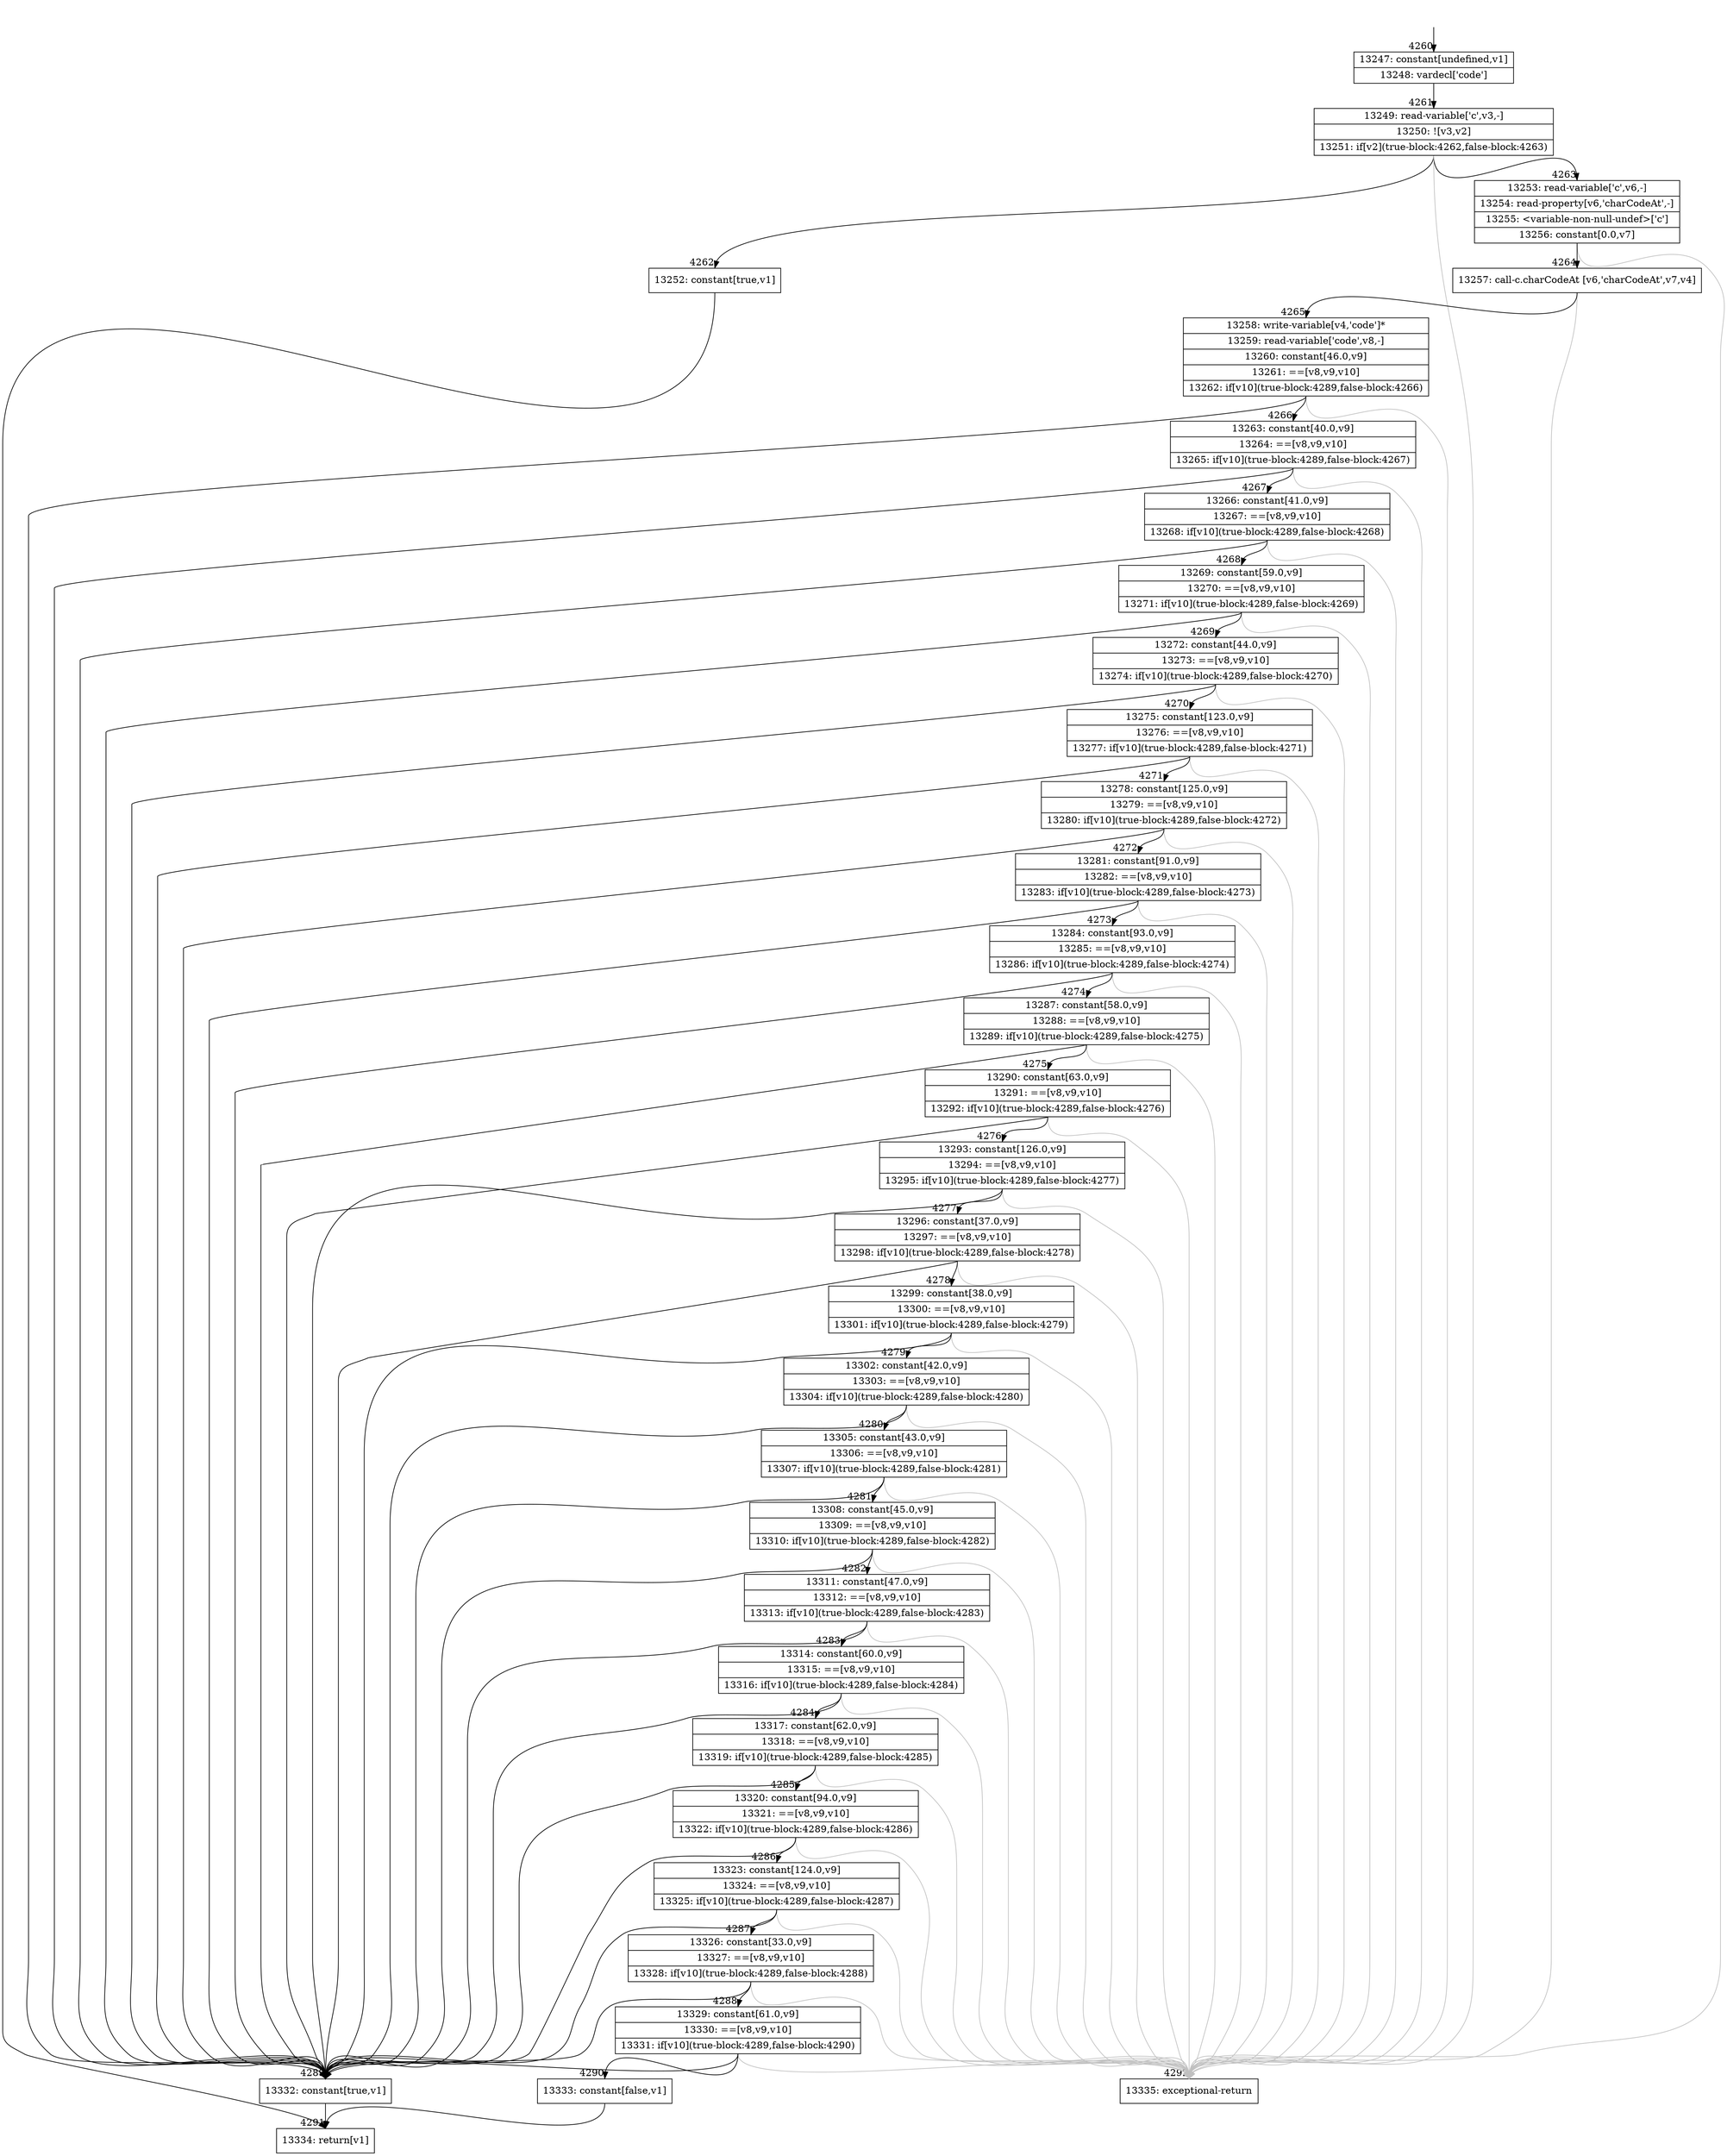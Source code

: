 digraph {
rankdir="TD"
BB_entry255[shape=none,label=""];
BB_entry255 -> BB4260 [tailport=s, headport=n, headlabel="    4260"]
BB4260 [shape=record label="{13247: constant[undefined,v1]|13248: vardecl['code']}" ] 
BB4260 -> BB4261 [tailport=s, headport=n, headlabel="      4261"]
BB4261 [shape=record label="{13249: read-variable['c',v3,-]|13250: ![v3,v2]|13251: if[v2](true-block:4262,false-block:4263)}" ] 
BB4261 -> BB4262 [tailport=s, headport=n, headlabel="      4262"]
BB4261 -> BB4263 [tailport=s, headport=n, headlabel="      4263"]
BB4261 -> BB4292 [tailport=s, headport=n, color=gray, headlabel="      4292"]
BB4262 [shape=record label="{13252: constant[true,v1]}" ] 
BB4262 -> BB4291 [tailport=s, headport=n, headlabel="      4291"]
BB4263 [shape=record label="{13253: read-variable['c',v6,-]|13254: read-property[v6,'charCodeAt',-]|13255: \<variable-non-null-undef\>['c']|13256: constant[0.0,v7]}" ] 
BB4263 -> BB4264 [tailport=s, headport=n, headlabel="      4264"]
BB4263 -> BB4292 [tailport=s, headport=n, color=gray]
BB4264 [shape=record label="{13257: call-c.charCodeAt [v6,'charCodeAt',v7,v4]}" ] 
BB4264 -> BB4265 [tailport=s, headport=n, headlabel="      4265"]
BB4264 -> BB4292 [tailport=s, headport=n, color=gray]
BB4265 [shape=record label="{13258: write-variable[v4,'code']*|13259: read-variable['code',v8,-]|13260: constant[46.0,v9]|13261: ==[v8,v9,v10]|13262: if[v10](true-block:4289,false-block:4266)}" ] 
BB4265 -> BB4289 [tailport=s, headport=n, headlabel="      4289"]
BB4265 -> BB4266 [tailport=s, headport=n, headlabel="      4266"]
BB4265 -> BB4292 [tailport=s, headport=n, color=gray]
BB4266 [shape=record label="{13263: constant[40.0,v9]|13264: ==[v8,v9,v10]|13265: if[v10](true-block:4289,false-block:4267)}" ] 
BB4266 -> BB4289 [tailport=s, headport=n]
BB4266 -> BB4267 [tailport=s, headport=n, headlabel="      4267"]
BB4266 -> BB4292 [tailport=s, headport=n, color=gray]
BB4267 [shape=record label="{13266: constant[41.0,v9]|13267: ==[v8,v9,v10]|13268: if[v10](true-block:4289,false-block:4268)}" ] 
BB4267 -> BB4289 [tailport=s, headport=n]
BB4267 -> BB4268 [tailport=s, headport=n, headlabel="      4268"]
BB4267 -> BB4292 [tailport=s, headport=n, color=gray]
BB4268 [shape=record label="{13269: constant[59.0,v9]|13270: ==[v8,v9,v10]|13271: if[v10](true-block:4289,false-block:4269)}" ] 
BB4268 -> BB4289 [tailport=s, headport=n]
BB4268 -> BB4269 [tailport=s, headport=n, headlabel="      4269"]
BB4268 -> BB4292 [tailport=s, headport=n, color=gray]
BB4269 [shape=record label="{13272: constant[44.0,v9]|13273: ==[v8,v9,v10]|13274: if[v10](true-block:4289,false-block:4270)}" ] 
BB4269 -> BB4289 [tailport=s, headport=n]
BB4269 -> BB4270 [tailport=s, headport=n, headlabel="      4270"]
BB4269 -> BB4292 [tailport=s, headport=n, color=gray]
BB4270 [shape=record label="{13275: constant[123.0,v9]|13276: ==[v8,v9,v10]|13277: if[v10](true-block:4289,false-block:4271)}" ] 
BB4270 -> BB4289 [tailport=s, headport=n]
BB4270 -> BB4271 [tailport=s, headport=n, headlabel="      4271"]
BB4270 -> BB4292 [tailport=s, headport=n, color=gray]
BB4271 [shape=record label="{13278: constant[125.0,v9]|13279: ==[v8,v9,v10]|13280: if[v10](true-block:4289,false-block:4272)}" ] 
BB4271 -> BB4289 [tailport=s, headport=n]
BB4271 -> BB4272 [tailport=s, headport=n, headlabel="      4272"]
BB4271 -> BB4292 [tailport=s, headport=n, color=gray]
BB4272 [shape=record label="{13281: constant[91.0,v9]|13282: ==[v8,v9,v10]|13283: if[v10](true-block:4289,false-block:4273)}" ] 
BB4272 -> BB4289 [tailport=s, headport=n]
BB4272 -> BB4273 [tailport=s, headport=n, headlabel="      4273"]
BB4272 -> BB4292 [tailport=s, headport=n, color=gray]
BB4273 [shape=record label="{13284: constant[93.0,v9]|13285: ==[v8,v9,v10]|13286: if[v10](true-block:4289,false-block:4274)}" ] 
BB4273 -> BB4289 [tailport=s, headport=n]
BB4273 -> BB4274 [tailport=s, headport=n, headlabel="      4274"]
BB4273 -> BB4292 [tailport=s, headport=n, color=gray]
BB4274 [shape=record label="{13287: constant[58.0,v9]|13288: ==[v8,v9,v10]|13289: if[v10](true-block:4289,false-block:4275)}" ] 
BB4274 -> BB4289 [tailport=s, headport=n]
BB4274 -> BB4275 [tailport=s, headport=n, headlabel="      4275"]
BB4274 -> BB4292 [tailport=s, headport=n, color=gray]
BB4275 [shape=record label="{13290: constant[63.0,v9]|13291: ==[v8,v9,v10]|13292: if[v10](true-block:4289,false-block:4276)}" ] 
BB4275 -> BB4289 [tailport=s, headport=n]
BB4275 -> BB4276 [tailport=s, headport=n, headlabel="      4276"]
BB4275 -> BB4292 [tailport=s, headport=n, color=gray]
BB4276 [shape=record label="{13293: constant[126.0,v9]|13294: ==[v8,v9,v10]|13295: if[v10](true-block:4289,false-block:4277)}" ] 
BB4276 -> BB4289 [tailport=s, headport=n]
BB4276 -> BB4277 [tailport=s, headport=n, headlabel="      4277"]
BB4276 -> BB4292 [tailport=s, headport=n, color=gray]
BB4277 [shape=record label="{13296: constant[37.0,v9]|13297: ==[v8,v9,v10]|13298: if[v10](true-block:4289,false-block:4278)}" ] 
BB4277 -> BB4289 [tailport=s, headport=n]
BB4277 -> BB4278 [tailport=s, headport=n, headlabel="      4278"]
BB4277 -> BB4292 [tailport=s, headport=n, color=gray]
BB4278 [shape=record label="{13299: constant[38.0,v9]|13300: ==[v8,v9,v10]|13301: if[v10](true-block:4289,false-block:4279)}" ] 
BB4278 -> BB4289 [tailport=s, headport=n]
BB4278 -> BB4279 [tailport=s, headport=n, headlabel="      4279"]
BB4278 -> BB4292 [tailport=s, headport=n, color=gray]
BB4279 [shape=record label="{13302: constant[42.0,v9]|13303: ==[v8,v9,v10]|13304: if[v10](true-block:4289,false-block:4280)}" ] 
BB4279 -> BB4289 [tailport=s, headport=n]
BB4279 -> BB4280 [tailport=s, headport=n, headlabel="      4280"]
BB4279 -> BB4292 [tailport=s, headport=n, color=gray]
BB4280 [shape=record label="{13305: constant[43.0,v9]|13306: ==[v8,v9,v10]|13307: if[v10](true-block:4289,false-block:4281)}" ] 
BB4280 -> BB4289 [tailport=s, headport=n]
BB4280 -> BB4281 [tailport=s, headport=n, headlabel="      4281"]
BB4280 -> BB4292 [tailport=s, headport=n, color=gray]
BB4281 [shape=record label="{13308: constant[45.0,v9]|13309: ==[v8,v9,v10]|13310: if[v10](true-block:4289,false-block:4282)}" ] 
BB4281 -> BB4289 [tailport=s, headport=n]
BB4281 -> BB4282 [tailport=s, headport=n, headlabel="      4282"]
BB4281 -> BB4292 [tailport=s, headport=n, color=gray]
BB4282 [shape=record label="{13311: constant[47.0,v9]|13312: ==[v8,v9,v10]|13313: if[v10](true-block:4289,false-block:4283)}" ] 
BB4282 -> BB4289 [tailport=s, headport=n]
BB4282 -> BB4283 [tailport=s, headport=n, headlabel="      4283"]
BB4282 -> BB4292 [tailport=s, headport=n, color=gray]
BB4283 [shape=record label="{13314: constant[60.0,v9]|13315: ==[v8,v9,v10]|13316: if[v10](true-block:4289,false-block:4284)}" ] 
BB4283 -> BB4289 [tailport=s, headport=n]
BB4283 -> BB4284 [tailport=s, headport=n, headlabel="      4284"]
BB4283 -> BB4292 [tailport=s, headport=n, color=gray]
BB4284 [shape=record label="{13317: constant[62.0,v9]|13318: ==[v8,v9,v10]|13319: if[v10](true-block:4289,false-block:4285)}" ] 
BB4284 -> BB4289 [tailport=s, headport=n]
BB4284 -> BB4285 [tailport=s, headport=n, headlabel="      4285"]
BB4284 -> BB4292 [tailport=s, headport=n, color=gray]
BB4285 [shape=record label="{13320: constant[94.0,v9]|13321: ==[v8,v9,v10]|13322: if[v10](true-block:4289,false-block:4286)}" ] 
BB4285 -> BB4289 [tailport=s, headport=n]
BB4285 -> BB4286 [tailport=s, headport=n, headlabel="      4286"]
BB4285 -> BB4292 [tailport=s, headport=n, color=gray]
BB4286 [shape=record label="{13323: constant[124.0,v9]|13324: ==[v8,v9,v10]|13325: if[v10](true-block:4289,false-block:4287)}" ] 
BB4286 -> BB4289 [tailport=s, headport=n]
BB4286 -> BB4287 [tailport=s, headport=n, headlabel="      4287"]
BB4286 -> BB4292 [tailport=s, headport=n, color=gray]
BB4287 [shape=record label="{13326: constant[33.0,v9]|13327: ==[v8,v9,v10]|13328: if[v10](true-block:4289,false-block:4288)}" ] 
BB4287 -> BB4289 [tailport=s, headport=n]
BB4287 -> BB4288 [tailport=s, headport=n, headlabel="      4288"]
BB4287 -> BB4292 [tailport=s, headport=n, color=gray]
BB4288 [shape=record label="{13329: constant[61.0,v9]|13330: ==[v8,v9,v10]|13331: if[v10](true-block:4289,false-block:4290)}" ] 
BB4288 -> BB4289 [tailport=s, headport=n]
BB4288 -> BB4290 [tailport=s, headport=n, headlabel="      4290"]
BB4288 -> BB4292 [tailport=s, headport=n, color=gray]
BB4289 [shape=record label="{13332: constant[true,v1]}" ] 
BB4289 -> BB4291 [tailport=s, headport=n]
BB4290 [shape=record label="{13333: constant[false,v1]}" ] 
BB4290 -> BB4291 [tailport=s, headport=n]
BB4291 [shape=record label="{13334: return[v1]}" ] 
BB4292 [shape=record label="{13335: exceptional-return}" ] 
//#$~ 4376
}
